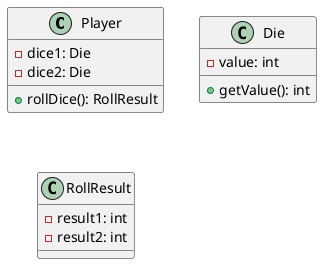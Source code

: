 @startuml
   class Player {
       - dice1: Die
       - dice2: Die

       + rollDice(): RollResult
   }

   class Die {
       - value: int

       + getValue(): int
   }

   class RollResult {
       - result1: int
       - result2: int
   }
   @enduml
